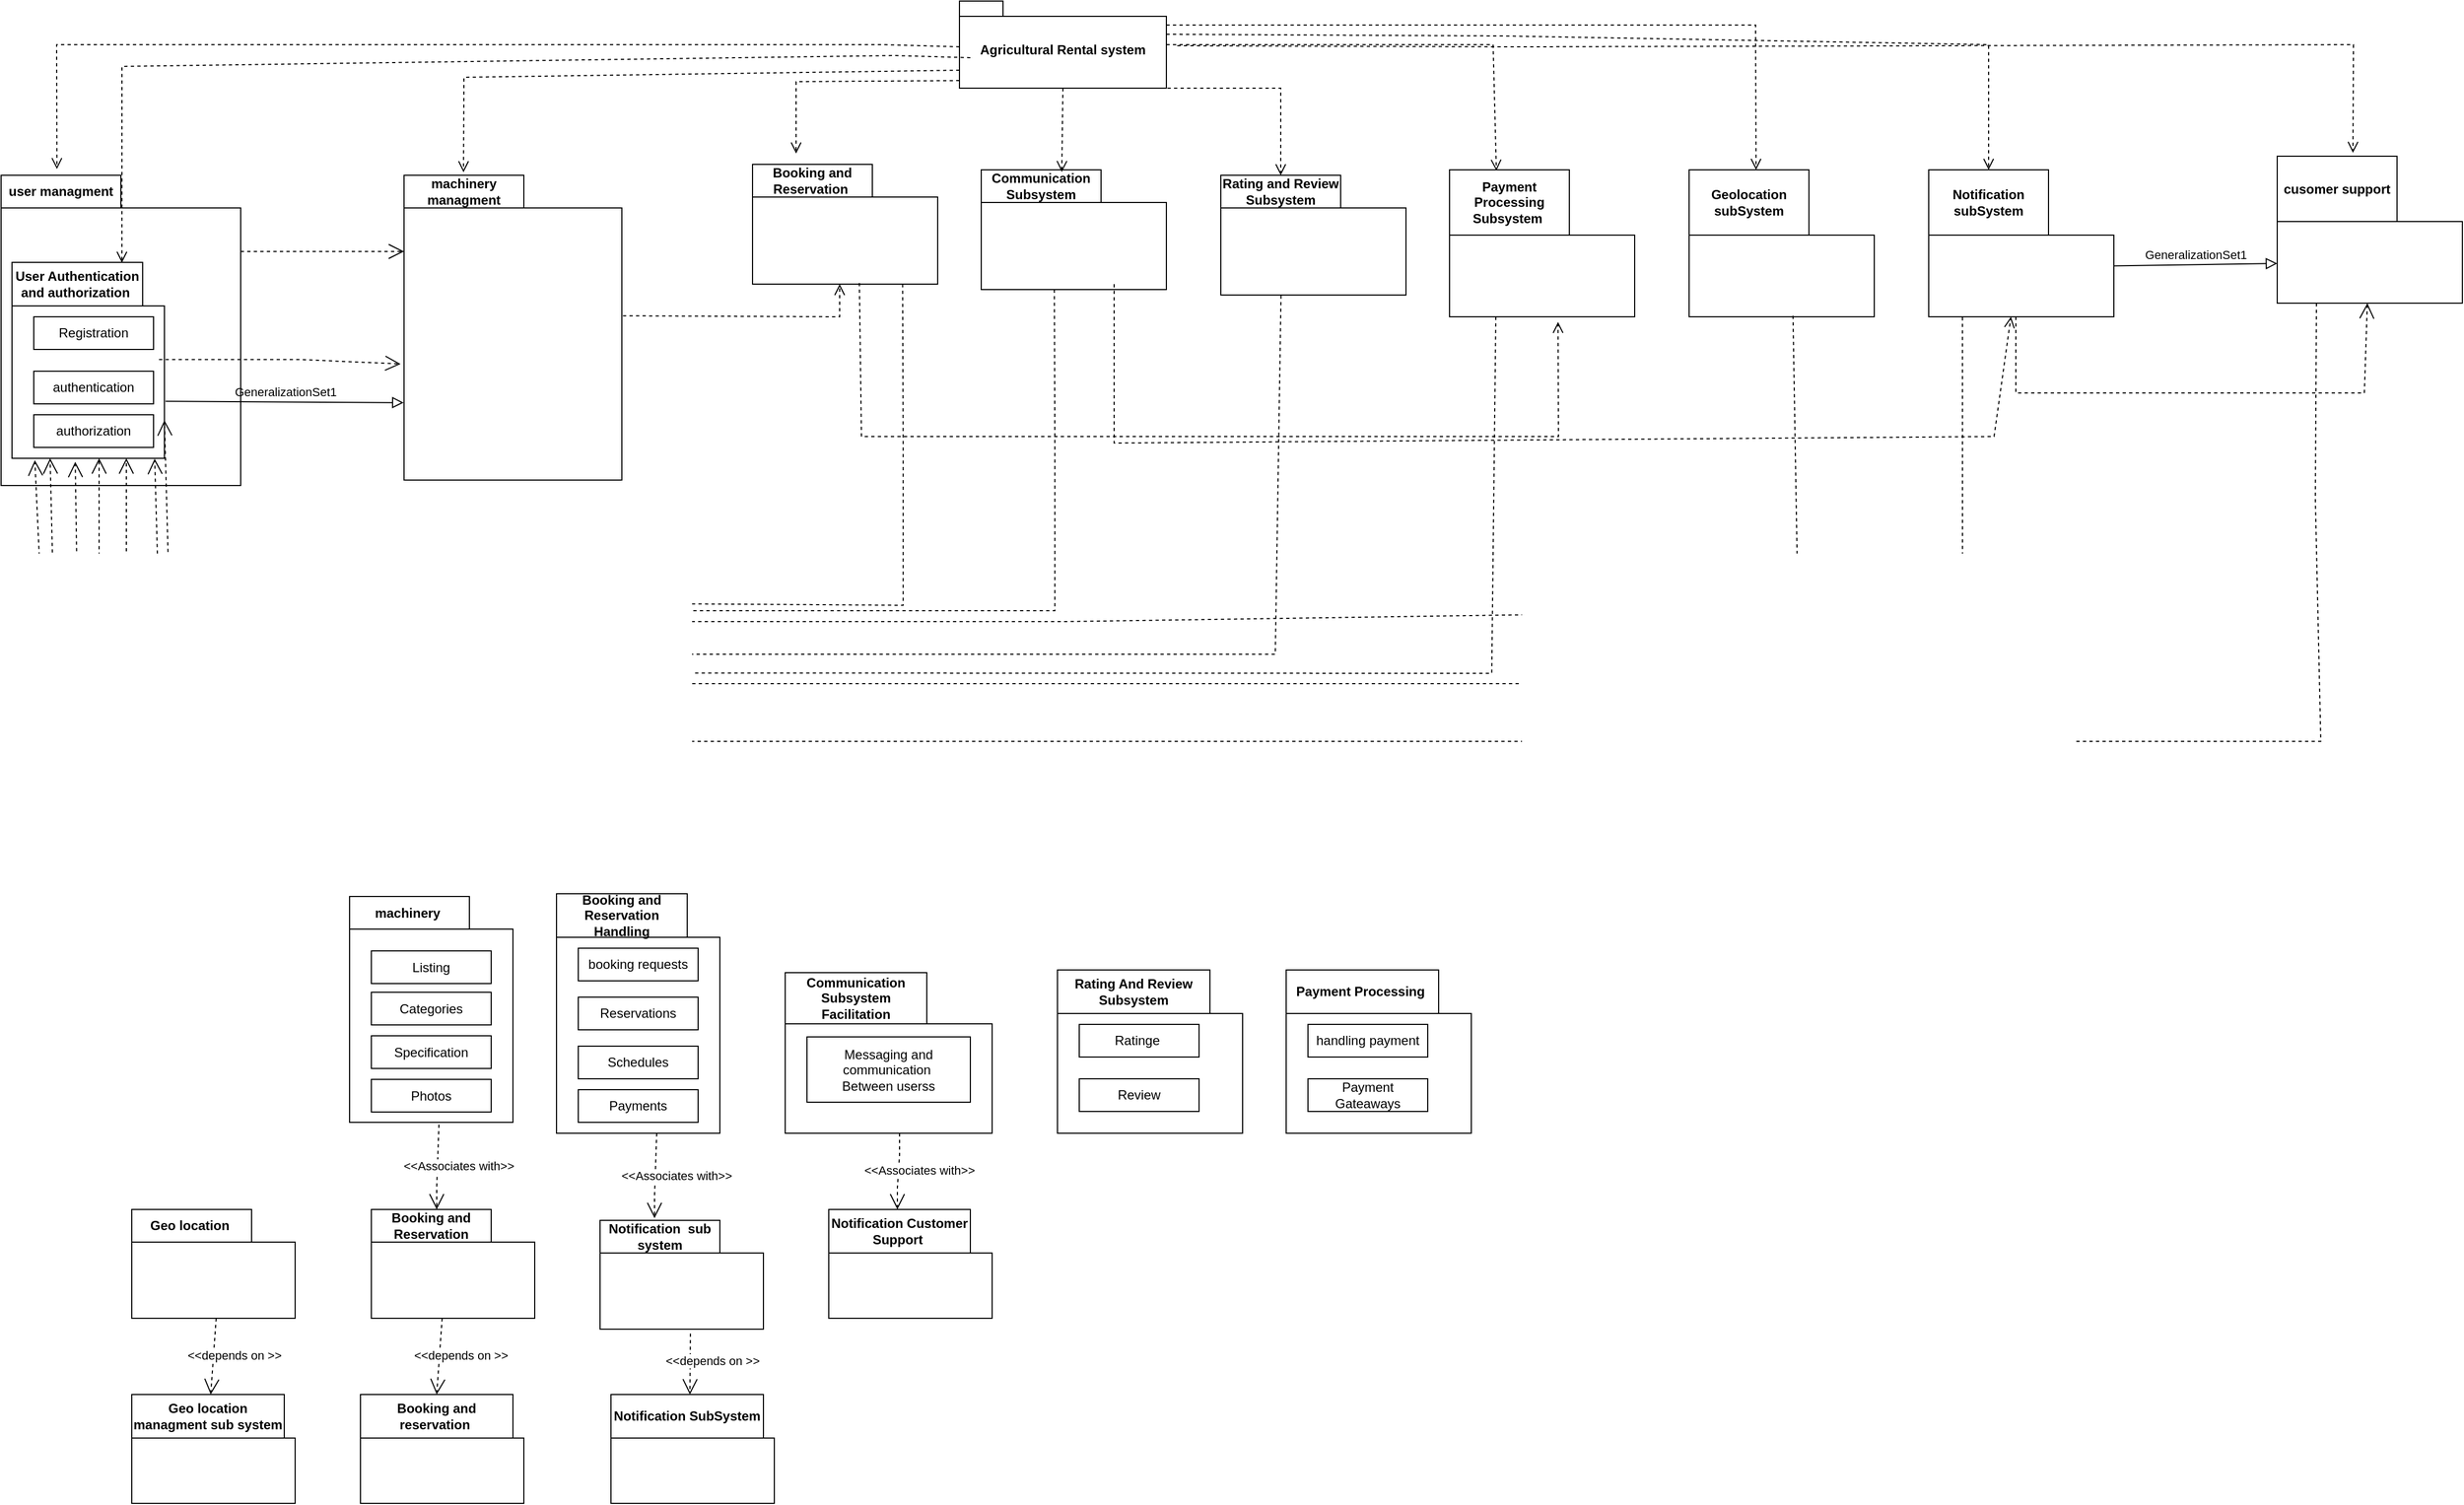 <mxfile version="22.1.18" type="github">
  <diagram name="Page-1" id="dhdeflD0EHLjseNQf4z6">
    <mxGraphModel dx="2899" dy="1131" grid="1" gridSize="10" guides="1" tooltips="1" connect="1" arrows="1" fold="1" page="1" pageScale="1" pageWidth="850" pageHeight="1100" math="0" shadow="0">
      <root>
        <mxCell id="0" />
        <mxCell id="1" parent="0" />
        <mxCell id="KJN6wBQRvFxrbSm_RT8C-2" value="Booking and Reservation&amp;nbsp;" style="shape=folder;fontStyle=1;tabWidth=110;tabHeight=30;tabPosition=left;html=1;boundedLbl=1;labelInHeader=1;container=1;collapsible=0;recursiveResize=0;whiteSpace=wrap;" parent="1" vertex="1">
          <mxGeometry x="120" y="230" width="170" height="110" as="geometry" />
        </mxCell>
        <mxCell id="KJN6wBQRvFxrbSm_RT8C-4" value="Agricultural Rental system" style="shape=folder;fontStyle=1;spacingTop=10;tabWidth=40;tabHeight=14;tabPosition=left;html=1;whiteSpace=wrap;" parent="1" vertex="1">
          <mxGeometry x="310" y="80" width="190" height="80" as="geometry" />
        </mxCell>
        <mxCell id="KJN6wBQRvFxrbSm_RT8C-5" value="" style="endArrow=open;startArrow=none;endFill=0;startFill=0;endSize=8;html=1;verticalAlign=bottom;dashed=1;labelBackgroundColor=none;rounded=0;exitX=0.058;exitY=1.05;exitDx=0;exitDy=0;exitPerimeter=0;entryX=0.233;entryY=-0.02;entryDx=0;entryDy=0;entryPerimeter=0;" parent="1" target="KJN6wBQRvFxrbSm_RT8C-7" edge="1">
          <mxGeometry x="0.765" y="60" width="160" relative="1" as="geometry">
            <mxPoint x="310" y="122" as="sourcePoint" />
            <mxPoint x="240" y="240" as="targetPoint" />
            <Array as="points">
              <mxPoint x="240" y="120" />
              <mxPoint x="-519" y="120" />
            </Array>
            <mxPoint as="offset" />
          </mxGeometry>
        </mxCell>
        <mxCell id="KJN6wBQRvFxrbSm_RT8C-6" value="" style="endArrow=open;startArrow=none;endFill=0;startFill=0;endSize=8;html=1;verticalAlign=bottom;dashed=1;labelBackgroundColor=none;rounded=0;entryX=0.273;entryY=-0.01;entryDx=0;entryDy=0;entryPerimeter=0;exitX=0;exitY=0;exitDx=0;exitDy=63.5;exitPerimeter=0;" parent="1" source="KJN6wBQRvFxrbSm_RT8C-4" target="KJN6wBQRvFxrbSm_RT8C-9" edge="1">
          <mxGeometry x="0.765" y="60" width="160" relative="1" as="geometry">
            <mxPoint x="320" y="160" as="sourcePoint" />
            <mxPoint x="-40" y="200" as="targetPoint" />
            <Array as="points">
              <mxPoint x="-145" y="150" />
            </Array>
            <mxPoint as="offset" />
          </mxGeometry>
        </mxCell>
        <mxCell id="KJN6wBQRvFxrbSm_RT8C-7" value="user managment" style="shape=folder;fontStyle=1;tabWidth=110;tabHeight=30;tabPosition=left;html=1;boundedLbl=1;labelInHeader=1;container=1;collapsible=0;recursiveResize=0;whiteSpace=wrap;" parent="1" vertex="1">
          <mxGeometry x="-570" y="240" width="220" height="285" as="geometry" />
        </mxCell>
        <mxCell id="KJN6wBQRvFxrbSm_RT8C-27" value="User Authentication and authorization&amp;nbsp;" style="shape=folder;fontStyle=1;tabWidth=120;tabHeight=40;tabPosition=left;html=1;boundedLbl=1;labelInHeader=1;container=1;collapsible=0;recursiveResize=0;whiteSpace=wrap;" parent="KJN6wBQRvFxrbSm_RT8C-7" vertex="1">
          <mxGeometry x="10" y="80" width="140" height="180" as="geometry" />
        </mxCell>
        <mxCell id="KJN6wBQRvFxrbSm_RT8C-28" value="Registration" style="html=1;whiteSpace=wrap;" parent="KJN6wBQRvFxrbSm_RT8C-27" vertex="1">
          <mxGeometry width="110" height="30" relative="1" as="geometry">
            <mxPoint x="20" y="50" as="offset" />
          </mxGeometry>
        </mxCell>
        <mxCell id="KJN6wBQRvFxrbSm_RT8C-49" value="authorization" style="html=1;whiteSpace=wrap;" parent="KJN6wBQRvFxrbSm_RT8C-27" vertex="1">
          <mxGeometry width="110" height="30" relative="1" as="geometry">
            <mxPoint x="20" y="140" as="offset" />
          </mxGeometry>
        </mxCell>
        <mxCell id="Vls8JxGaYo9dqXqO4WZi-1" value="authentication" style="html=1;whiteSpace=wrap;" vertex="1" parent="KJN6wBQRvFxrbSm_RT8C-27">
          <mxGeometry width="110" height="30" relative="1" as="geometry">
            <mxPoint x="20" y="100" as="offset" />
          </mxGeometry>
        </mxCell>
        <mxCell id="Vls8JxGaYo9dqXqO4WZi-41" value="" style="endArrow=open;endSize=12;dashed=1;html=1;rounded=0;entryX=-0.016;entryY=0.619;entryDx=0;entryDy=0;entryPerimeter=0;" edge="1" parent="KJN6wBQRvFxrbSm_RT8C-7" target="KJN6wBQRvFxrbSm_RT8C-9">
          <mxGeometry width="160" relative="1" as="geometry">
            <mxPoint x="145" y="169.29" as="sourcePoint" />
            <mxPoint x="295" y="169.29" as="targetPoint" />
            <Array as="points">
              <mxPoint x="275" y="169.29" />
            </Array>
          </mxGeometry>
        </mxCell>
        <mxCell id="KJN6wBQRvFxrbSm_RT8C-13" value="" style="endArrow=open;startArrow=none;endFill=0;startFill=0;endSize=8;html=1;verticalAlign=bottom;dashed=1;labelBackgroundColor=none;rounded=0;exitX=0;exitY=0.913;exitDx=0;exitDy=0;exitPerimeter=0;" parent="1" source="KJN6wBQRvFxrbSm_RT8C-4" edge="1">
          <mxGeometry x="0.765" y="60" width="160" relative="1" as="geometry">
            <mxPoint x="320" y="154" as="sourcePoint" />
            <mxPoint x="160" y="220" as="targetPoint" />
            <Array as="points">
              <mxPoint x="160" y="154" />
            </Array>
            <mxPoint as="offset" />
          </mxGeometry>
        </mxCell>
        <mxCell id="KJN6wBQRvFxrbSm_RT8C-17" value="Communication Subsystem" style="shape=folder;fontStyle=1;tabWidth=110;tabHeight=30;tabPosition=left;html=1;boundedLbl=1;labelInHeader=1;container=1;collapsible=0;recursiveResize=0;whiteSpace=wrap;" parent="1" vertex="1">
          <mxGeometry x="330" y="235" width="170" height="110" as="geometry" />
        </mxCell>
        <mxCell id="KJN6wBQRvFxrbSm_RT8C-19" value="" style="endArrow=open;startArrow=none;endFill=0;startFill=0;endSize=8;html=1;verticalAlign=bottom;dashed=1;labelBackgroundColor=none;rounded=0;exitX=0.5;exitY=1;exitDx=0;exitDy=0;exitPerimeter=0;entryX=0.435;entryY=0.018;entryDx=0;entryDy=0;entryPerimeter=0;" parent="1" source="KJN6wBQRvFxrbSm_RT8C-4" target="KJN6wBQRvFxrbSm_RT8C-17" edge="1">
          <mxGeometry x="0.765" y="60" width="160" relative="1" as="geometry">
            <mxPoint x="450" y="173" as="sourcePoint" />
            <mxPoint x="300" y="240" as="targetPoint" />
            <Array as="points" />
            <mxPoint as="offset" />
          </mxGeometry>
        </mxCell>
        <mxCell id="KJN6wBQRvFxrbSm_RT8C-20" value="Rating and Review Subsystem" style="shape=folder;fontStyle=1;tabWidth=110;tabHeight=30;tabPosition=left;html=1;boundedLbl=1;labelInHeader=1;container=1;collapsible=0;recursiveResize=0;whiteSpace=wrap;" parent="1" vertex="1">
          <mxGeometry x="550" y="240" width="170" height="110" as="geometry" />
        </mxCell>
        <mxCell id="KJN6wBQRvFxrbSm_RT8C-22" value="" style="endArrow=open;startArrow=none;endFill=0;startFill=0;endSize=8;html=1;verticalAlign=bottom;dashed=1;labelBackgroundColor=none;rounded=0;exitX=0.5;exitY=1;exitDx=0;exitDy=0;exitPerimeter=0;entryX=0;entryY=0;entryDx=55;entryDy=0;entryPerimeter=0;" parent="1" target="KJN6wBQRvFxrbSm_RT8C-20" edge="1">
          <mxGeometry x="0.765" y="60" width="160" relative="1" as="geometry">
            <mxPoint x="441" y="160" as="sourcePoint" />
            <mxPoint x="440" y="237" as="targetPoint" />
            <Array as="points">
              <mxPoint x="605" y="160" />
            </Array>
            <mxPoint as="offset" />
          </mxGeometry>
        </mxCell>
        <mxCell id="KJN6wBQRvFxrbSm_RT8C-23" value="Payment Processing Subsystem&amp;nbsp;" style="shape=folder;fontStyle=1;tabWidth=110;tabHeight=60;tabPosition=left;html=1;boundedLbl=1;labelInHeader=1;container=1;collapsible=0;recursiveResize=0;whiteSpace=wrap;" parent="1" vertex="1">
          <mxGeometry x="760" y="235" width="170" height="135" as="geometry" />
        </mxCell>
        <mxCell id="KJN6wBQRvFxrbSm_RT8C-26" value="" style="endArrow=open;startArrow=none;endFill=0;startFill=0;endSize=8;html=1;verticalAlign=bottom;dashed=1;labelBackgroundColor=none;rounded=0;exitX=0.5;exitY=1;exitDx=0;exitDy=0;exitPerimeter=0;entryX=0.253;entryY=0.006;entryDx=0;entryDy=0;entryPerimeter=0;" parent="1" target="KJN6wBQRvFxrbSm_RT8C-23" edge="1">
          <mxGeometry x="0.765" y="60" width="160" relative="1" as="geometry">
            <mxPoint x="500" y="120" as="sourcePoint" />
            <mxPoint x="664" y="200" as="targetPoint" />
            <Array as="points">
              <mxPoint x="800" y="120" />
            </Array>
            <mxPoint as="offset" />
          </mxGeometry>
        </mxCell>
        <mxCell id="KJN6wBQRvFxrbSm_RT8C-32" value="Communication Subsystem Facilitation" style="shape=folder;fontStyle=1;tabWidth=130;tabHeight=47;tabPosition=left;html=1;boundedLbl=1;labelInHeader=1;container=1;collapsible=0;recursiveResize=0;whiteSpace=wrap;" parent="1" vertex="1">
          <mxGeometry x="150" y="972.5" width="190" height="147.5" as="geometry" />
        </mxCell>
        <mxCell id="KJN6wBQRvFxrbSm_RT8C-33" value="Messaging and communication&amp;nbsp;&lt;br&gt;Between userss" style="html=1;whiteSpace=wrap;" parent="KJN6wBQRvFxrbSm_RT8C-32" vertex="1">
          <mxGeometry width="150" height="60" relative="1" as="geometry">
            <mxPoint x="20" y="59" as="offset" />
          </mxGeometry>
        </mxCell>
        <mxCell id="KJN6wBQRvFxrbSm_RT8C-35" value="Booking and Reservation Handling" style="shape=folder;fontStyle=1;tabWidth=120;tabHeight=40;tabPosition=left;html=1;boundedLbl=1;labelInHeader=1;container=1;collapsible=0;recursiveResize=0;whiteSpace=wrap;" parent="1" vertex="1">
          <mxGeometry x="-60" y="900" width="150" height="220" as="geometry" />
        </mxCell>
        <mxCell id="KJN6wBQRvFxrbSm_RT8C-36" value="booking requests" style="html=1;whiteSpace=wrap;" parent="KJN6wBQRvFxrbSm_RT8C-35" vertex="1">
          <mxGeometry width="110" height="30" relative="1" as="geometry">
            <mxPoint x="20" y="50" as="offset" />
          </mxGeometry>
        </mxCell>
        <mxCell id="KJN6wBQRvFxrbSm_RT8C-50" value="Reservations" style="html=1;whiteSpace=wrap;" parent="KJN6wBQRvFxrbSm_RT8C-35" vertex="1">
          <mxGeometry width="110" height="30" relative="1" as="geometry">
            <mxPoint x="20" y="95" as="offset" />
          </mxGeometry>
        </mxCell>
        <mxCell id="KJN6wBQRvFxrbSm_RT8C-51" value="Schedules" style="html=1;whiteSpace=wrap;" parent="KJN6wBQRvFxrbSm_RT8C-35" vertex="1">
          <mxGeometry width="110" height="30" relative="1" as="geometry">
            <mxPoint x="20" y="140" as="offset" />
          </mxGeometry>
        </mxCell>
        <mxCell id="KJN6wBQRvFxrbSm_RT8C-53" value="Payments" style="html=1;whiteSpace=wrap;" parent="KJN6wBQRvFxrbSm_RT8C-35" vertex="1">
          <mxGeometry width="110" height="30" relative="1" as="geometry">
            <mxPoint x="20" y="180" as="offset" />
          </mxGeometry>
        </mxCell>
        <mxCell id="KJN6wBQRvFxrbSm_RT8C-37" value="Rating And Review Subsystem" style="shape=folder;fontStyle=1;tabWidth=140;tabHeight=40;tabPosition=left;html=1;boundedLbl=1;labelInHeader=1;container=1;collapsible=0;recursiveResize=0;whiteSpace=wrap;" parent="1" vertex="1">
          <mxGeometry x="400" y="970" width="170" height="150" as="geometry" />
        </mxCell>
        <mxCell id="KJN6wBQRvFxrbSm_RT8C-38" value="Ratinge&amp;nbsp;" style="html=1;whiteSpace=wrap;" parent="KJN6wBQRvFxrbSm_RT8C-37" vertex="1">
          <mxGeometry width="110" height="30" relative="1" as="geometry">
            <mxPoint x="20" y="50" as="offset" />
          </mxGeometry>
        </mxCell>
        <mxCell id="Vls8JxGaYo9dqXqO4WZi-3" value="Review&lt;br&gt;" style="html=1;whiteSpace=wrap;" vertex="1" parent="KJN6wBQRvFxrbSm_RT8C-37">
          <mxGeometry width="110" height="30" relative="1" as="geometry">
            <mxPoint x="20" y="100" as="offset" />
          </mxGeometry>
        </mxCell>
        <mxCell id="KJN6wBQRvFxrbSm_RT8C-40" value="machinery&amp;nbsp;" style="shape=folder;fontStyle=1;tabWidth=110;tabHeight=30;tabPosition=left;html=1;boundedLbl=1;labelInHeader=1;container=1;collapsible=0;recursiveResize=0;whiteSpace=wrap;" parent="1" vertex="1">
          <mxGeometry x="-250" y="902.5" width="150" height="207.5" as="geometry" />
        </mxCell>
        <mxCell id="KJN6wBQRvFxrbSm_RT8C-41" value=" Listing" style="html=1;whiteSpace=wrap;" parent="KJN6wBQRvFxrbSm_RT8C-40" vertex="1">
          <mxGeometry width="110" height="30" relative="1" as="geometry">
            <mxPoint x="20" y="50" as="offset" />
          </mxGeometry>
        </mxCell>
        <mxCell id="KJN6wBQRvFxrbSm_RT8C-46" value=" Categories" style="html=1;whiteSpace=wrap;" parent="KJN6wBQRvFxrbSm_RT8C-40" vertex="1">
          <mxGeometry width="110" height="30" relative="1" as="geometry">
            <mxPoint x="20" y="88" as="offset" />
          </mxGeometry>
        </mxCell>
        <mxCell id="KJN6wBQRvFxrbSm_RT8C-47" value=" Specification" style="html=1;whiteSpace=wrap;" parent="KJN6wBQRvFxrbSm_RT8C-40" vertex="1">
          <mxGeometry width="110" height="30" relative="1" as="geometry">
            <mxPoint x="20" y="128" as="offset" />
          </mxGeometry>
        </mxCell>
        <mxCell id="KJN6wBQRvFxrbSm_RT8C-48" value="Photos" style="html=1;whiteSpace=wrap;" parent="KJN6wBQRvFxrbSm_RT8C-40" vertex="1">
          <mxGeometry width="110" height="30" relative="1" as="geometry">
            <mxPoint x="20" y="168" as="offset" />
          </mxGeometry>
        </mxCell>
        <mxCell id="KJN6wBQRvFxrbSm_RT8C-44" value="" style="edgeStyle=none;html=1;endArrow=open;endSize=12;dashed=1;verticalAlign=bottom;rounded=0;entryX=0.936;entryY=1.002;entryDx=0;entryDy=0;entryPerimeter=0;" parent="1" edge="1" target="KJN6wBQRvFxrbSm_RT8C-27">
          <mxGeometry x="0.011" y="40" width="160" relative="1" as="geometry">
            <mxPoint x="397.12" y="345" as="sourcePoint" />
            <mxPoint x="-425.0" y="480.38" as="targetPoint" />
            <Array as="points">
              <mxPoint x="397.62" y="490" />
              <mxPoint x="397.62" y="640" />
              <mxPoint x="-425" y="640" />
            </Array>
            <mxPoint as="offset" />
          </mxGeometry>
        </mxCell>
        <mxCell id="Vls8JxGaYo9dqXqO4WZi-5" value="Payment Processing&amp;nbsp;" style="shape=folder;fontStyle=1;tabWidth=140;tabHeight=40;tabPosition=left;html=1;boundedLbl=1;labelInHeader=1;container=1;collapsible=0;recursiveResize=0;whiteSpace=wrap;" vertex="1" parent="1">
          <mxGeometry x="610" y="970" width="170" height="150" as="geometry" />
        </mxCell>
        <mxCell id="Vls8JxGaYo9dqXqO4WZi-6" value="handling payment" style="html=1;whiteSpace=wrap;" vertex="1" parent="Vls8JxGaYo9dqXqO4WZi-5">
          <mxGeometry width="110" height="30" relative="1" as="geometry">
            <mxPoint x="20" y="50" as="offset" />
          </mxGeometry>
        </mxCell>
        <mxCell id="Vls8JxGaYo9dqXqO4WZi-7" value="Payment Gateaways" style="html=1;whiteSpace=wrap;" vertex="1" parent="Vls8JxGaYo9dqXqO4WZi-5">
          <mxGeometry width="110" height="30" relative="1" as="geometry">
            <mxPoint x="20" y="100" as="offset" />
          </mxGeometry>
        </mxCell>
        <mxCell id="Vls8JxGaYo9dqXqO4WZi-11" value="Geo location&amp;nbsp;" style="shape=folder;fontStyle=1;tabWidth=110;tabHeight=30;tabPosition=left;html=1;boundedLbl=1;labelInHeader=1;container=1;collapsible=0;recursiveResize=0;whiteSpace=wrap;" vertex="1" parent="1">
          <mxGeometry x="-450" y="1190" width="150" height="100" as="geometry" />
        </mxCell>
        <mxCell id="Vls8JxGaYo9dqXqO4WZi-12" value="&amp;lt;&amp;lt;Associates with&amp;gt;&amp;gt;" style="edgeStyle=none;html=1;endArrow=open;endSize=12;dashed=1;verticalAlign=bottom;rounded=0;exitX=0.547;exitY=1.01;exitDx=0;exitDy=0;exitPerimeter=0;" edge="1" parent="1" source="KJN6wBQRvFxrbSm_RT8C-40">
          <mxGeometry x="0.199" y="20" width="160" relative="1" as="geometry">
            <mxPoint x="-165" y="1120" as="sourcePoint" />
            <mxPoint x="-170" y="1190" as="targetPoint" />
            <Array as="points">
              <mxPoint x="-170" y="1170" />
              <mxPoint x="-170" y="1190" />
            </Array>
            <mxPoint as="offset" />
          </mxGeometry>
        </mxCell>
        <mxCell id="Vls8JxGaYo9dqXqO4WZi-13" value="Booking and Reservation" style="shape=folder;fontStyle=1;tabWidth=110;tabHeight=30;tabPosition=left;html=1;boundedLbl=1;labelInHeader=1;container=1;collapsible=0;recursiveResize=0;whiteSpace=wrap;" vertex="1" parent="1">
          <mxGeometry x="-230" y="1190" width="150" height="100" as="geometry" />
        </mxCell>
        <mxCell id="Vls8JxGaYo9dqXqO4WZi-14" value="&amp;lt;&amp;lt;Associates with&amp;gt;&amp;gt;" style="edgeStyle=none;html=1;endArrow=open;endSize=12;dashed=1;verticalAlign=bottom;rounded=0;exitX=0.547;exitY=1.01;exitDx=0;exitDy=0;exitPerimeter=0;" edge="1" parent="1">
          <mxGeometry x="0.199" y="20" width="160" relative="1" as="geometry">
            <mxPoint x="32" y="1120" as="sourcePoint" />
            <mxPoint x="30" y="1198" as="targetPoint" />
            <Array as="points">
              <mxPoint x="30" y="1178" />
              <mxPoint x="30" y="1198" />
            </Array>
            <mxPoint as="offset" />
          </mxGeometry>
        </mxCell>
        <mxCell id="Vls8JxGaYo9dqXqO4WZi-15" value="Notification&amp;nbsp; sub system" style="shape=folder;fontStyle=1;tabWidth=110;tabHeight=30;tabPosition=left;html=1;boundedLbl=1;labelInHeader=1;container=1;collapsible=0;recursiveResize=0;whiteSpace=wrap;" vertex="1" parent="1">
          <mxGeometry x="-20" y="1200" width="150" height="100" as="geometry" />
        </mxCell>
        <mxCell id="Vls8JxGaYo9dqXqO4WZi-16" value="&amp;lt;&amp;lt;Associates with&amp;gt;&amp;gt;" style="edgeStyle=none;html=1;endArrow=open;endSize=12;dashed=1;verticalAlign=bottom;rounded=0;" edge="1" parent="1">
          <mxGeometry x="0.199" y="20" width="160" relative="1" as="geometry">
            <mxPoint x="255" y="1120" as="sourcePoint" />
            <mxPoint x="253" y="1190" as="targetPoint" />
            <Array as="points">
              <mxPoint x="255" y="1140" />
              <mxPoint x="253" y="1170" />
              <mxPoint x="253" y="1190" />
            </Array>
            <mxPoint as="offset" />
          </mxGeometry>
        </mxCell>
        <mxCell id="Vls8JxGaYo9dqXqO4WZi-17" value="Notification Customer Support&amp;nbsp;" style="shape=folder;fontStyle=1;tabWidth=130;tabHeight=40;tabPosition=left;html=1;boundedLbl=1;labelInHeader=1;container=1;collapsible=0;recursiveResize=0;whiteSpace=wrap;" vertex="1" parent="1">
          <mxGeometry x="190" y="1190" width="150" height="100" as="geometry" />
        </mxCell>
        <mxCell id="Vls8JxGaYo9dqXqO4WZi-18" value="&amp;lt;&amp;lt;depends on &amp;gt;&amp;gt;" style="edgeStyle=none;html=1;endArrow=open;endSize=12;dashed=1;verticalAlign=bottom;rounded=0;exitX=0.5;exitY=1;exitDx=0;exitDy=0;exitPerimeter=0;" edge="1" parent="1">
          <mxGeometry x="0.199" y="20" width="160" relative="1" as="geometry">
            <mxPoint x="-372.5" y="1290" as="sourcePoint" />
            <mxPoint x="-377.5" y="1360" as="targetPoint" />
            <Array as="points">
              <mxPoint x="-377.5" y="1360" />
            </Array>
            <mxPoint as="offset" />
          </mxGeometry>
        </mxCell>
        <mxCell id="Vls8JxGaYo9dqXqO4WZi-19" value="Geo location managment sub system" style="shape=folder;fontStyle=1;tabWidth=140;tabHeight=40;tabPosition=left;html=1;boundedLbl=1;labelInHeader=1;container=1;collapsible=0;recursiveResize=0;whiteSpace=wrap;" vertex="1" parent="1">
          <mxGeometry x="-450" y="1360" width="150" height="100" as="geometry" />
        </mxCell>
        <mxCell id="Vls8JxGaYo9dqXqO4WZi-20" value="&amp;lt;&amp;lt;depends on &amp;gt;&amp;gt;" style="edgeStyle=none;html=1;endArrow=open;endSize=12;dashed=1;verticalAlign=bottom;rounded=0;exitX=0.5;exitY=1;exitDx=0;exitDy=0;exitPerimeter=0;" edge="1" parent="1">
          <mxGeometry x="0.199" y="20" width="160" relative="1" as="geometry">
            <mxPoint x="-165" y="1290" as="sourcePoint" />
            <mxPoint x="-170" y="1360" as="targetPoint" />
            <Array as="points">
              <mxPoint x="-170" y="1360" />
            </Array>
            <mxPoint as="offset" />
          </mxGeometry>
        </mxCell>
        <mxCell id="Vls8JxGaYo9dqXqO4WZi-21" value="Booking and reservation&amp;nbsp;" style="shape=folder;fontStyle=1;tabWidth=140;tabHeight=40;tabPosition=left;html=1;boundedLbl=1;labelInHeader=1;container=1;collapsible=0;recursiveResize=0;whiteSpace=wrap;" vertex="1" parent="1">
          <mxGeometry x="-240" y="1360" width="150" height="100" as="geometry" />
        </mxCell>
        <mxCell id="Vls8JxGaYo9dqXqO4WZi-22" value="&amp;lt;&amp;lt;depends on &amp;gt;&amp;gt;" style="edgeStyle=none;html=1;endArrow=open;endSize=12;dashed=1;verticalAlign=bottom;rounded=0;exitX=0.553;exitY=1.04;exitDx=0;exitDy=0;exitPerimeter=0;" edge="1" parent="1" source="Vls8JxGaYo9dqXqO4WZi-15">
          <mxGeometry x="0.199" y="20" width="160" relative="1" as="geometry">
            <mxPoint x="67.5" y="1290" as="sourcePoint" />
            <mxPoint x="62.5" y="1360" as="targetPoint" />
            <Array as="points">
              <mxPoint x="62.5" y="1360" />
            </Array>
            <mxPoint as="offset" />
          </mxGeometry>
        </mxCell>
        <mxCell id="Vls8JxGaYo9dqXqO4WZi-23" value="Notification SubSystem" style="shape=folder;fontStyle=1;tabWidth=140;tabHeight=40;tabPosition=left;html=1;boundedLbl=1;labelInHeader=1;container=1;collapsible=0;recursiveResize=0;whiteSpace=wrap;" vertex="1" parent="1">
          <mxGeometry x="-10" y="1360" width="150" height="100" as="geometry" />
        </mxCell>
        <mxCell id="Vls8JxGaYo9dqXqO4WZi-24" value="Geolocation subSystem" style="shape=folder;fontStyle=1;tabWidth=110;tabHeight=60;tabPosition=left;html=1;boundedLbl=1;labelInHeader=1;container=1;collapsible=0;recursiveResize=0;whiteSpace=wrap;" vertex="1" parent="1">
          <mxGeometry x="980" y="235" width="170" height="135" as="geometry" />
        </mxCell>
        <mxCell id="Vls8JxGaYo9dqXqO4WZi-25" value="" style="endArrow=open;startArrow=none;endFill=0;startFill=0;endSize=8;html=1;verticalAlign=bottom;dashed=1;labelBackgroundColor=none;rounded=0;exitX=0.5;exitY=1;exitDx=0;exitDy=0;exitPerimeter=0;entryX=0.382;entryY=-0.015;entryDx=0;entryDy=0;entryPerimeter=0;" edge="1" parent="1">
          <mxGeometry x="0.765" y="60" width="160" relative="1" as="geometry">
            <mxPoint x="500" y="102.03" as="sourcePoint" />
            <mxPoint x="1041.44" y="235.005" as="targetPoint" />
            <Array as="points">
              <mxPoint x="800" y="102.03" />
              <mxPoint x="1041" y="102" />
            </Array>
            <mxPoint as="offset" />
          </mxGeometry>
        </mxCell>
        <mxCell id="Vls8JxGaYo9dqXqO4WZi-26" value="Notification subSystem" style="shape=folder;fontStyle=1;tabWidth=110;tabHeight=60;tabPosition=left;html=1;boundedLbl=1;labelInHeader=1;container=1;collapsible=0;recursiveResize=0;whiteSpace=wrap;" vertex="1" parent="1">
          <mxGeometry x="1200" y="235" width="170" height="135" as="geometry" />
        </mxCell>
        <mxCell id="Vls8JxGaYo9dqXqO4WZi-27" value="" style="endArrow=open;startArrow=none;endFill=0;startFill=0;endSize=8;html=1;verticalAlign=bottom;dashed=1;labelBackgroundColor=none;rounded=0;exitX=0;exitY=0;exitDx=190;exitDy=30.5;exitPerimeter=0;entryX=0;entryY=0;entryDx=55;entryDy=0;entryPerimeter=0;" edge="1" parent="1" source="KJN6wBQRvFxrbSm_RT8C-4" target="Vls8JxGaYo9dqXqO4WZi-26">
          <mxGeometry x="0.765" y="60" width="160" relative="1" as="geometry">
            <mxPoint x="510" y="112.03" as="sourcePoint" />
            <mxPoint x="1051.44" y="245.005" as="targetPoint" />
            <Array as="points">
              <mxPoint x="810" y="112.03" />
              <mxPoint x="1255" y="120" />
            </Array>
            <mxPoint as="offset" />
          </mxGeometry>
        </mxCell>
        <mxCell id="Vls8JxGaYo9dqXqO4WZi-28" value="" style="endArrow=open;startArrow=none;endFill=0;startFill=0;endSize=8;html=1;verticalAlign=bottom;dashed=1;labelBackgroundColor=none;rounded=0;exitX=0.058;exitY=1.05;exitDx=0;exitDy=0;exitPerimeter=0;entryX=0.721;entryY=0.002;entryDx=0;entryDy=0;entryPerimeter=0;" edge="1" parent="1" target="KJN6wBQRvFxrbSm_RT8C-27">
          <mxGeometry x="0.765" y="60" width="160" relative="1" as="geometry">
            <mxPoint x="320" y="132" as="sourcePoint" />
            <mxPoint x="-235" y="248" as="targetPoint" />
            <Array as="points">
              <mxPoint x="250" y="130" />
              <mxPoint x="-459" y="140" />
            </Array>
            <mxPoint as="offset" />
          </mxGeometry>
        </mxCell>
        <mxCell id="KJN6wBQRvFxrbSm_RT8C-9" value="machinery managment" style="shape=folder;fontStyle=1;tabWidth=110;tabHeight=30;tabPosition=left;html=1;boundedLbl=1;labelInHeader=1;container=1;collapsible=0;recursiveResize=0;whiteSpace=wrap;" parent="1" vertex="1">
          <mxGeometry x="-200" y="240" width="200" height="280" as="geometry" />
        </mxCell>
        <mxCell id="Vls8JxGaYo9dqXqO4WZi-40" value="" style="endArrow=open;endSize=12;dashed=1;html=1;rounded=0;" edge="1" parent="1">
          <mxGeometry width="160" relative="1" as="geometry">
            <mxPoint x="-350" y="310" as="sourcePoint" />
            <mxPoint x="-200" y="310" as="targetPoint" />
            <Array as="points">
              <mxPoint x="-220" y="310" />
            </Array>
          </mxGeometry>
        </mxCell>
        <mxCell id="Vls8JxGaYo9dqXqO4WZi-51" value="GeneralizationSet1" style="endArrow=block;html=1;rounded=0;align=center;verticalAlign=bottom;endFill=0;labelBackgroundColor=none;endSize=8;entryX=-0.002;entryY=0.746;entryDx=0;entryDy=0;entryPerimeter=0;exitX=1.007;exitY=0.709;exitDx=0;exitDy=0;exitPerimeter=0;" edge="1" parent="1" source="KJN6wBQRvFxrbSm_RT8C-27" target="KJN6wBQRvFxrbSm_RT8C-9">
          <mxGeometry x="0.006" relative="1" as="geometry">
            <mxPoint x="-410" y="450" as="sourcePoint" />
            <mxPoint x="-250" y="450" as="targetPoint" />
            <mxPoint as="offset" />
          </mxGeometry>
        </mxCell>
        <mxCell id="Vls8JxGaYo9dqXqO4WZi-55" value="" style="endArrow=open;startArrow=none;endFill=0;startFill=0;endSize=8;html=1;verticalAlign=bottom;dashed=1;labelBackgroundColor=none;rounded=0;exitX=1.005;exitY=0.461;exitDx=0;exitDy=0;exitPerimeter=0;" edge="1" parent="1" source="KJN6wBQRvFxrbSm_RT8C-9">
          <mxGeometry x="0.167" y="10" width="160" relative="1" as="geometry">
            <mxPoint x="-10" y="370" as="sourcePoint" />
            <mxPoint x="200" y="340" as="targetPoint" />
            <Array as="points">
              <mxPoint x="200" y="370" />
            </Array>
            <mxPoint as="offset" />
          </mxGeometry>
        </mxCell>
        <mxCell id="Vls8JxGaYo9dqXqO4WZi-57" value="cusomer support" style="shape=folder;fontStyle=1;tabWidth=110;tabHeight=60;tabPosition=left;html=1;boundedLbl=1;labelInHeader=1;container=1;collapsible=0;recursiveResize=0;whiteSpace=wrap;" vertex="1" parent="1">
          <mxGeometry x="1520" y="222.5" width="170" height="135" as="geometry" />
        </mxCell>
        <mxCell id="Vls8JxGaYo9dqXqO4WZi-58" value="" style="endArrow=open;startArrow=none;endFill=0;startFill=0;endSize=8;html=1;verticalAlign=bottom;dashed=1;labelBackgroundColor=none;rounded=0;exitX=0;exitY=0;exitDx=190;exitDy=30.5;exitPerimeter=0;entryX=0.409;entryY=-0.023;entryDx=0;entryDy=0;entryPerimeter=0;" edge="1" parent="1" target="Vls8JxGaYo9dqXqO4WZi-57">
          <mxGeometry x="0.765" y="60" width="160" relative="1" as="geometry">
            <mxPoint x="510" y="121" as="sourcePoint" />
            <mxPoint x="1265" y="245" as="targetPoint" />
            <Array as="points">
              <mxPoint x="820" y="122.03" />
              <mxPoint x="1590" y="120" />
            </Array>
            <mxPoint as="offset" />
          </mxGeometry>
        </mxCell>
        <mxCell id="Vls8JxGaYo9dqXqO4WZi-59" value="" style="edgeStyle=none;html=1;endArrow=open;endSize=12;dashed=1;verticalAlign=bottom;rounded=0;exitX=0.5;exitY=1;exitDx=0;exitDy=0;exitPerimeter=0;" edge="1" parent="1" target="Vls8JxGaYo9dqXqO4WZi-57">
          <mxGeometry x="-0.2" y="30" width="160" relative="1" as="geometry">
            <mxPoint x="1280" y="370.0" as="sourcePoint" />
            <mxPoint x="1355" y="525" as="targetPoint" />
            <Array as="points">
              <mxPoint x="1280" y="440" />
              <mxPoint x="1600" y="440" />
            </Array>
            <mxPoint as="offset" />
          </mxGeometry>
        </mxCell>
        <mxCell id="Vls8JxGaYo9dqXqO4WZi-60" value="GeneralizationSet1" style="endArrow=block;html=1;rounded=0;align=center;verticalAlign=bottom;endFill=0;labelBackgroundColor=none;endSize=8;entryX=-0.002;entryY=0.746;entryDx=0;entryDy=0;entryPerimeter=0;exitX=0.997;exitY=0.654;exitDx=0;exitDy=0;exitPerimeter=0;" edge="1" parent="1" source="Vls8JxGaYo9dqXqO4WZi-26">
          <mxGeometry x="0.006" relative="1" as="geometry">
            <mxPoint x="1301" y="320" as="sourcePoint" />
            <mxPoint x="1520" y="321" as="targetPoint" />
            <mxPoint as="offset" />
          </mxGeometry>
        </mxCell>
        <mxCell id="Vls8JxGaYo9dqXqO4WZi-61" value="" style="edgeStyle=none;html=1;endArrow=open;endSize=12;dashed=1;verticalAlign=bottom;rounded=0;exitX=0.325;exitY=1.004;exitDx=0;exitDy=0;exitPerimeter=0;" edge="1" parent="1" source="KJN6wBQRvFxrbSm_RT8C-20">
          <mxGeometry x="0.011" y="40" width="160" relative="1" as="geometry">
            <mxPoint x="407.12" y="355" as="sourcePoint" />
            <mxPoint x="-480" y="500" as="targetPoint" />
            <Array as="points">
              <mxPoint x="600" y="680" />
              <mxPoint x="-480" y="680" />
            </Array>
            <mxPoint as="offset" />
          </mxGeometry>
        </mxCell>
        <mxCell id="Vls8JxGaYo9dqXqO4WZi-62" value="" style="edgeStyle=none;html=1;endArrow=open;endSize=12;dashed=1;verticalAlign=bottom;rounded=0;exitX=0.25;exitY=1;exitDx=0;exitDy=0;exitPerimeter=0;entryX=0.15;entryY=1.01;entryDx=0;entryDy=0;entryPerimeter=0;" edge="1" parent="1" source="KJN6wBQRvFxrbSm_RT8C-23" target="KJN6wBQRvFxrbSm_RT8C-27">
          <mxGeometry x="0.011" y="40" width="160" relative="1" as="geometry">
            <mxPoint x="796.25" y="357.5" as="sourcePoint" />
            <mxPoint x="-288.75" y="507.5" as="targetPoint" />
            <Array as="points">
              <mxPoint x="798.75" y="697.5" />
              <mxPoint x="-530" y="697" />
            </Array>
            <mxPoint as="offset" />
          </mxGeometry>
        </mxCell>
        <mxCell id="Vls8JxGaYo9dqXqO4WZi-63" value="" style="edgeStyle=none;html=1;endArrow=open;endSize=12;dashed=1;verticalAlign=bottom;rounded=0;exitX=0.182;exitY=1.003;exitDx=0;exitDy=0;exitPerimeter=0;entryX=0.25;entryY=1;entryDx=0;entryDy=0;entryPerimeter=0;" edge="1" parent="1" source="Vls8JxGaYo9dqXqO4WZi-26" target="KJN6wBQRvFxrbSm_RT8C-27">
          <mxGeometry x="0.011" y="40" width="160" relative="1" as="geometry">
            <mxPoint x="813" y="380" as="sourcePoint" />
            <mxPoint x="-529" y="512" as="targetPoint" />
            <Array as="points">
              <mxPoint x="1231" y="707" />
              <mxPoint x="-520" y="707" />
            </Array>
            <mxPoint as="offset" />
          </mxGeometry>
        </mxCell>
        <mxCell id="Vls8JxGaYo9dqXqO4WZi-64" value="" style="edgeStyle=none;html=1;endArrow=open;endSize=12;dashed=1;verticalAlign=bottom;rounded=0;entryX=0.415;entryY=1.018;entryDx=0;entryDy=0;entryPerimeter=0;" edge="1" parent="1" target="KJN6wBQRvFxrbSm_RT8C-27">
          <mxGeometry x="0.011" y="40" width="160" relative="1" as="geometry">
            <mxPoint x="257.81" y="340" as="sourcePoint" />
            <mxPoint x="-568.31" y="495" as="targetPoint" />
            <Array as="points">
              <mxPoint x="258.31" y="485" />
              <mxPoint x="258.31" y="635" />
              <mxPoint x="-500" y="630" />
            </Array>
            <mxPoint as="offset" />
          </mxGeometry>
        </mxCell>
        <mxCell id="Vls8JxGaYo9dqXqO4WZi-65" value="" style="edgeStyle=none;html=1;endArrow=open;endSize=12;dashed=1;verticalAlign=bottom;rounded=0;exitX=0.182;exitY=1.003;exitDx=0;exitDy=0;exitPerimeter=0;entryX=0.75;entryY=1;entryDx=0;entryDy=0;entryPerimeter=0;" edge="1" parent="1" target="KJN6wBQRvFxrbSm_RT8C-27">
          <mxGeometry x="0.011" y="40" width="160" relative="1" as="geometry">
            <mxPoint x="1556" y="357.5" as="sourcePoint" />
            <mxPoint x="-200" y="487.5" as="targetPoint" />
            <Array as="points">
              <mxPoint x="1555" y="537.5" />
              <mxPoint x="1560" y="760" />
              <mxPoint x="-455" y="760" />
            </Array>
            <mxPoint as="offset" />
          </mxGeometry>
        </mxCell>
        <mxCell id="Vls8JxGaYo9dqXqO4WZi-66" value="" style="edgeStyle=none;html=1;endArrow=open;endSize=12;dashed=1;verticalAlign=bottom;rounded=0;entryX=0;entryY=0;entryDx=140;entryDy=145;entryPerimeter=0;exitX=0.561;exitY=0.993;exitDx=0;exitDy=0;exitPerimeter=0;" edge="1" parent="1" source="Vls8JxGaYo9dqXqO4WZi-24" target="KJN6wBQRvFxrbSm_RT8C-27">
          <mxGeometry x="0.011" y="40" width="160" relative="1" as="geometry">
            <mxPoint x="407.12" y="355" as="sourcePoint" />
            <mxPoint x="-419" y="510" as="targetPoint" />
            <Array as="points">
              <mxPoint x="1080" y="640" />
              <mxPoint x="407.62" y="650" />
              <mxPoint x="-415" y="650" />
            </Array>
            <mxPoint as="offset" />
          </mxGeometry>
        </mxCell>
        <mxCell id="Vls8JxGaYo9dqXqO4WZi-67" value="" style="endArrow=open;startArrow=none;endFill=0;startFill=0;endSize=8;html=1;verticalAlign=bottom;dashed=1;labelBackgroundColor=none;rounded=0;exitX=0.577;exitY=0.991;exitDx=0;exitDy=0;exitPerimeter=0;entryX=0.586;entryY=1.035;entryDx=0;entryDy=0;entryPerimeter=0;" edge="1" parent="1" source="KJN6wBQRvFxrbSm_RT8C-2" target="KJN6wBQRvFxrbSm_RT8C-23">
          <mxGeometry x="0.167" y="10" width="160" relative="1" as="geometry">
            <mxPoint x="220" y="409" as="sourcePoint" />
            <mxPoint x="419" y="380" as="targetPoint" />
            <Array as="points">
              <mxPoint x="220" y="480" />
              <mxPoint x="860" y="480" />
            </Array>
            <mxPoint as="offset" />
          </mxGeometry>
        </mxCell>
        <mxCell id="Vls8JxGaYo9dqXqO4WZi-68" value="" style="endArrow=open;startArrow=none;endFill=0;startFill=0;endSize=8;html=1;verticalAlign=bottom;dashed=1;labelBackgroundColor=none;rounded=0;" edge="1" parent="1" target="Vls8JxGaYo9dqXqO4WZi-26">
          <mxGeometry x="0.167" y="10" width="160" relative="1" as="geometry">
            <mxPoint x="452" y="340" as="sourcePoint" />
            <mxPoint x="1092" y="381" as="targetPoint" />
            <Array as="points">
              <mxPoint x="452" y="486" />
              <mxPoint x="1260" y="480" />
            </Array>
            <mxPoint as="offset" />
          </mxGeometry>
        </mxCell>
      </root>
    </mxGraphModel>
  </diagram>
</mxfile>

